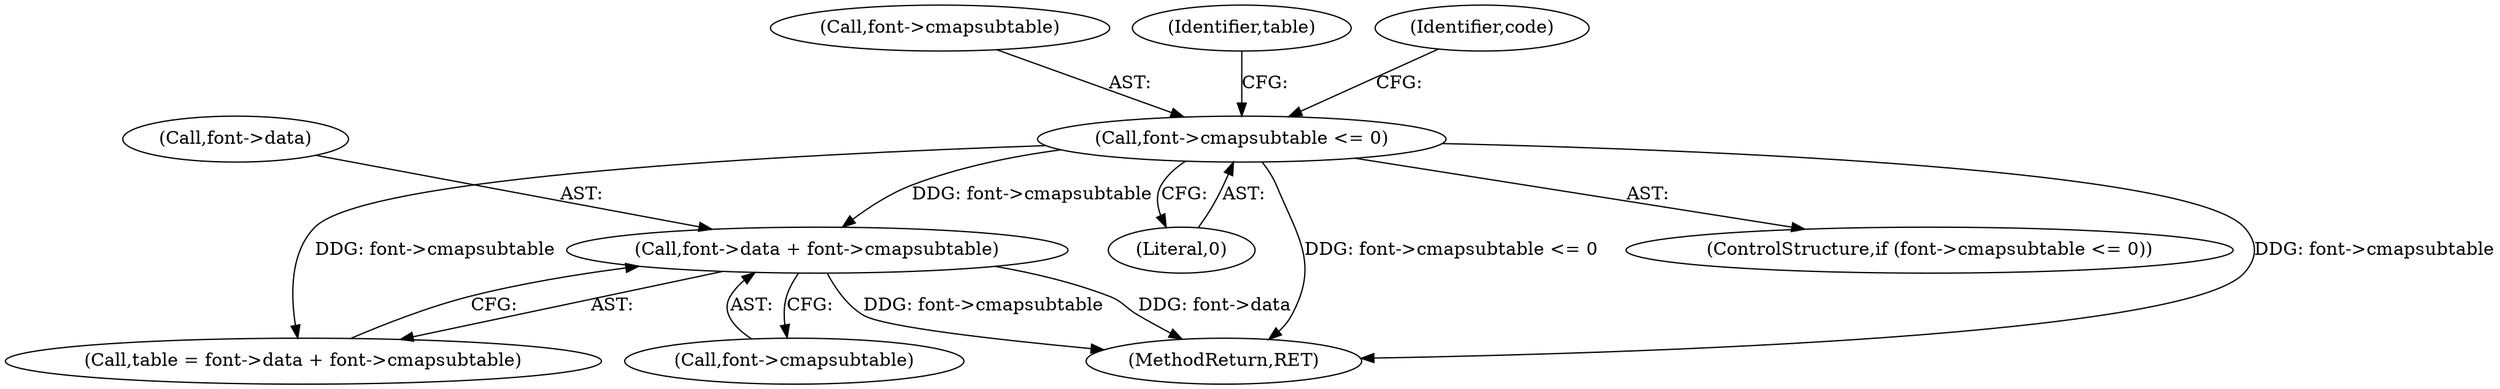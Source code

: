 digraph "0_ghostscript_961b10cdd71403072fb99401a45f3bef6ce53626@pointer" {
"1000474" [label="(Call,font->data + font->cmapsubtable)"];
"1000465" [label="(Call,font->cmapsubtable <= 0)"];
"1000466" [label="(Call,font->cmapsubtable)"];
"1000878" [label="(MethodReturn,RET)"];
"1000469" [label="(Literal,0)"];
"1000473" [label="(Identifier,table)"];
"1000475" [label="(Call,font->data)"];
"1000478" [label="(Call,font->cmapsubtable)"];
"1000472" [label="(Call,table = font->data + font->cmapsubtable)"];
"1000471" [label="(Identifier,code)"];
"1000464" [label="(ControlStructure,if (font->cmapsubtable <= 0))"];
"1000465" [label="(Call,font->cmapsubtable <= 0)"];
"1000474" [label="(Call,font->data + font->cmapsubtable)"];
"1000474" -> "1000472"  [label="AST: "];
"1000474" -> "1000478"  [label="CFG: "];
"1000475" -> "1000474"  [label="AST: "];
"1000478" -> "1000474"  [label="AST: "];
"1000472" -> "1000474"  [label="CFG: "];
"1000474" -> "1000878"  [label="DDG: font->data"];
"1000474" -> "1000878"  [label="DDG: font->cmapsubtable"];
"1000465" -> "1000474"  [label="DDG: font->cmapsubtable"];
"1000465" -> "1000464"  [label="AST: "];
"1000465" -> "1000469"  [label="CFG: "];
"1000466" -> "1000465"  [label="AST: "];
"1000469" -> "1000465"  [label="AST: "];
"1000471" -> "1000465"  [label="CFG: "];
"1000473" -> "1000465"  [label="CFG: "];
"1000465" -> "1000878"  [label="DDG: font->cmapsubtable <= 0"];
"1000465" -> "1000878"  [label="DDG: font->cmapsubtable"];
"1000465" -> "1000472"  [label="DDG: font->cmapsubtable"];
}
